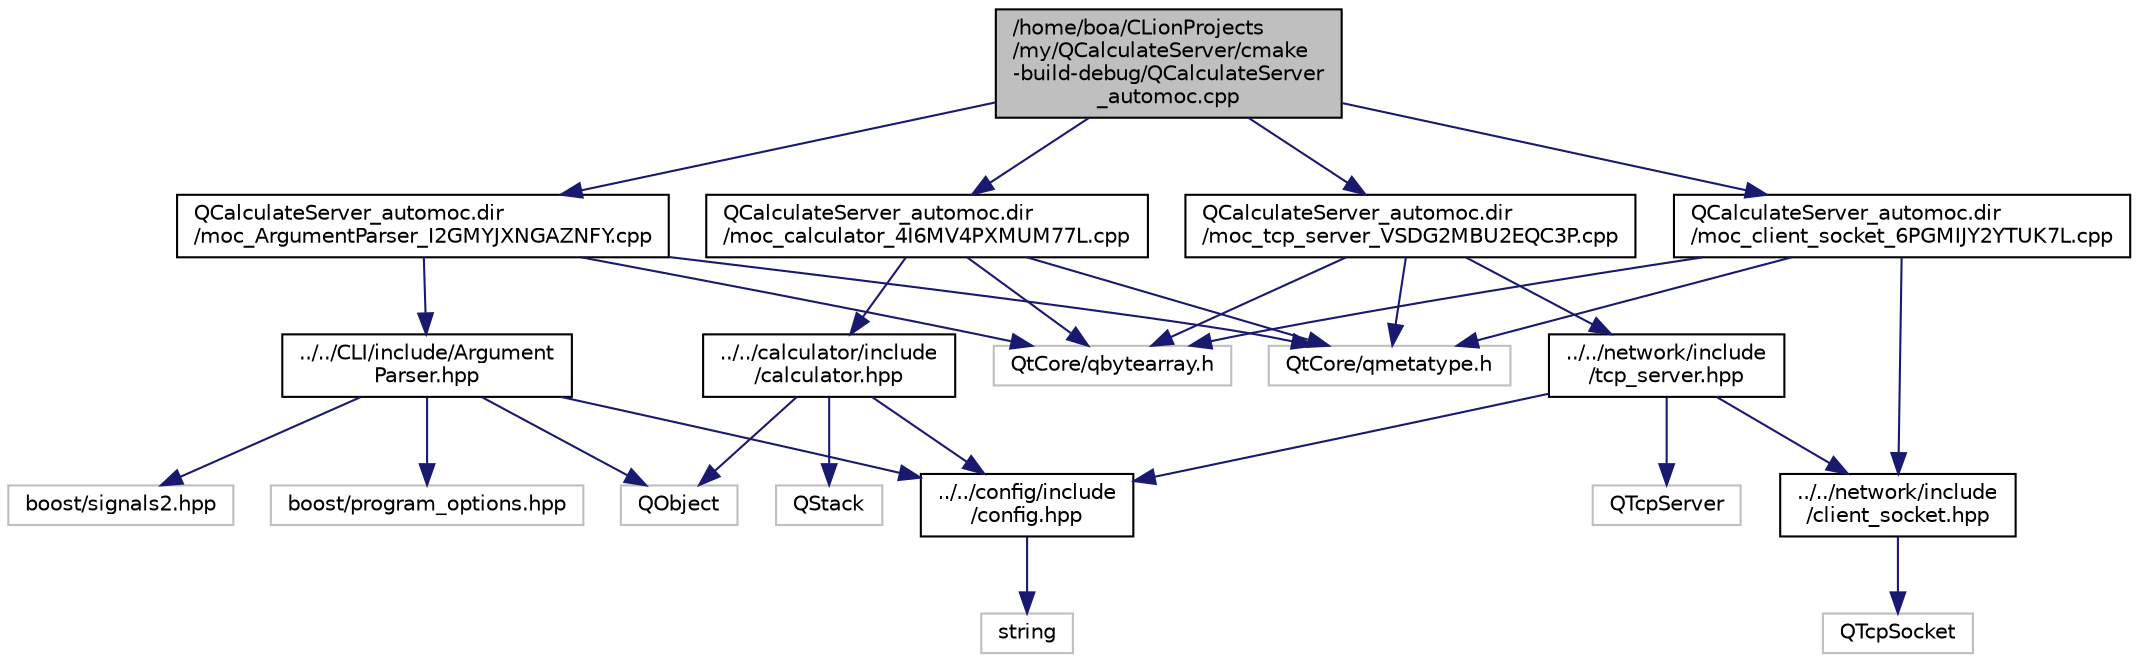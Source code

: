 digraph "/home/boa/CLionProjects/my/QCalculateServer/cmake-build-debug/QCalculateServer_automoc.cpp"
{
 // INTERACTIVE_SVG=YES
  bgcolor="transparent";
  edge [fontname="Helvetica",fontsize="10",labelfontname="Helvetica",labelfontsize="10"];
  node [fontname="Helvetica",fontsize="10",shape=record];
  Node1 [label="/home/boa/CLionProjects\l/my/QCalculateServer/cmake\l-build-debug/QCalculateServer\l_automoc.cpp",height=0.2,width=0.4,color="black", fillcolor="grey75", style="filled", fontcolor="black"];
  Node1 -> Node2 [color="midnightblue",fontsize="10",style="solid",fontname="Helvetica"];
  Node2 [label="QCalculateServer_automoc.dir\l/moc_ArgumentParser_I2GMYJXNGAZNFY.cpp",height=0.2,width=0.4,color="black",URL="$moc___argument_parser___i2_g_m_y_j_x_n_g_a_z_n_f_y_8cpp.html"];
  Node2 -> Node3 [color="midnightblue",fontsize="10",style="solid",fontname="Helvetica"];
  Node3 [label="../../CLI/include/Argument\lParser.hpp",height=0.2,width=0.4,color="black",URL="$_argument_parser_8hpp.html"];
  Node3 -> Node4 [color="midnightblue",fontsize="10",style="solid",fontname="Helvetica"];
  Node4 [label="boost/program_options.hpp",height=0.2,width=0.4,color="grey75"];
  Node3 -> Node5 [color="midnightblue",fontsize="10",style="solid",fontname="Helvetica"];
  Node5 [label="boost/signals2.hpp",height=0.2,width=0.4,color="grey75"];
  Node3 -> Node6 [color="midnightblue",fontsize="10",style="solid",fontname="Helvetica"];
  Node6 [label="../../config/include\l/config.hpp",height=0.2,width=0.4,color="black",URL="$config_8hpp.html"];
  Node6 -> Node7 [color="midnightblue",fontsize="10",style="solid",fontname="Helvetica"];
  Node7 [label="string",height=0.2,width=0.4,color="grey75"];
  Node3 -> Node8 [color="midnightblue",fontsize="10",style="solid",fontname="Helvetica"];
  Node8 [label="QObject",height=0.2,width=0.4,color="grey75"];
  Node2 -> Node9 [color="midnightblue",fontsize="10",style="solid",fontname="Helvetica"];
  Node9 [label="QtCore/qbytearray.h",height=0.2,width=0.4,color="grey75"];
  Node2 -> Node10 [color="midnightblue",fontsize="10",style="solid",fontname="Helvetica"];
  Node10 [label="QtCore/qmetatype.h",height=0.2,width=0.4,color="grey75"];
  Node1 -> Node11 [color="midnightblue",fontsize="10",style="solid",fontname="Helvetica"];
  Node11 [label="QCalculateServer_automoc.dir\l/moc_calculator_4I6MV4PXMUM77L.cpp",height=0.2,width=0.4,color="black",URL="$moc__calculator__4_i6_m_v4_p_x_m_u_m77_l_8cpp.html"];
  Node11 -> Node12 [color="midnightblue",fontsize="10",style="solid",fontname="Helvetica"];
  Node12 [label="../../calculator/include\l/calculator.hpp",height=0.2,width=0.4,color="black",URL="$calculator_8hpp.html"];
  Node12 -> Node8 [color="midnightblue",fontsize="10",style="solid",fontname="Helvetica"];
  Node12 -> Node6 [color="midnightblue",fontsize="10",style="solid",fontname="Helvetica"];
  Node12 -> Node13 [color="midnightblue",fontsize="10",style="solid",fontname="Helvetica"];
  Node13 [label="QStack",height=0.2,width=0.4,color="grey75"];
  Node11 -> Node9 [color="midnightblue",fontsize="10",style="solid",fontname="Helvetica"];
  Node11 -> Node10 [color="midnightblue",fontsize="10",style="solid",fontname="Helvetica"];
  Node1 -> Node14 [color="midnightblue",fontsize="10",style="solid",fontname="Helvetica"];
  Node14 [label="QCalculateServer_automoc.dir\l/moc_client_socket_6PGMIJY2YTUK7L.cpp",height=0.2,width=0.4,color="black",URL="$moc__client__socket__6_p_g_m_i_j_y2_y_t_u_k7_l_8cpp.html"];
  Node14 -> Node15 [color="midnightblue",fontsize="10",style="solid",fontname="Helvetica"];
  Node15 [label="../../network/include\l/client_socket.hpp",height=0.2,width=0.4,color="black",URL="$client__socket_8hpp.html"];
  Node15 -> Node16 [color="midnightblue",fontsize="10",style="solid",fontname="Helvetica"];
  Node16 [label="QTcpSocket",height=0.2,width=0.4,color="grey75"];
  Node14 -> Node9 [color="midnightblue",fontsize="10",style="solid",fontname="Helvetica"];
  Node14 -> Node10 [color="midnightblue",fontsize="10",style="solid",fontname="Helvetica"];
  Node1 -> Node17 [color="midnightblue",fontsize="10",style="solid",fontname="Helvetica"];
  Node17 [label="QCalculateServer_automoc.dir\l/moc_tcp_server_VSDG2MBU2EQC3P.cpp",height=0.2,width=0.4,color="black",URL="$moc__tcp__server___v_s_d_g2_m_b_u2_e_q_c3_p_8cpp.html"];
  Node17 -> Node18 [color="midnightblue",fontsize="10",style="solid",fontname="Helvetica"];
  Node18 [label="../../network/include\l/tcp_server.hpp",height=0.2,width=0.4,color="black",URL="$tcp__server_8hpp.html"];
  Node18 -> Node19 [color="midnightblue",fontsize="10",style="solid",fontname="Helvetica"];
  Node19 [label="QTcpServer",height=0.2,width=0.4,color="grey75"];
  Node18 -> Node6 [color="midnightblue",fontsize="10",style="solid",fontname="Helvetica"];
  Node18 -> Node15 [color="midnightblue",fontsize="10",style="solid",fontname="Helvetica"];
  Node17 -> Node9 [color="midnightblue",fontsize="10",style="solid",fontname="Helvetica"];
  Node17 -> Node10 [color="midnightblue",fontsize="10",style="solid",fontname="Helvetica"];
}
